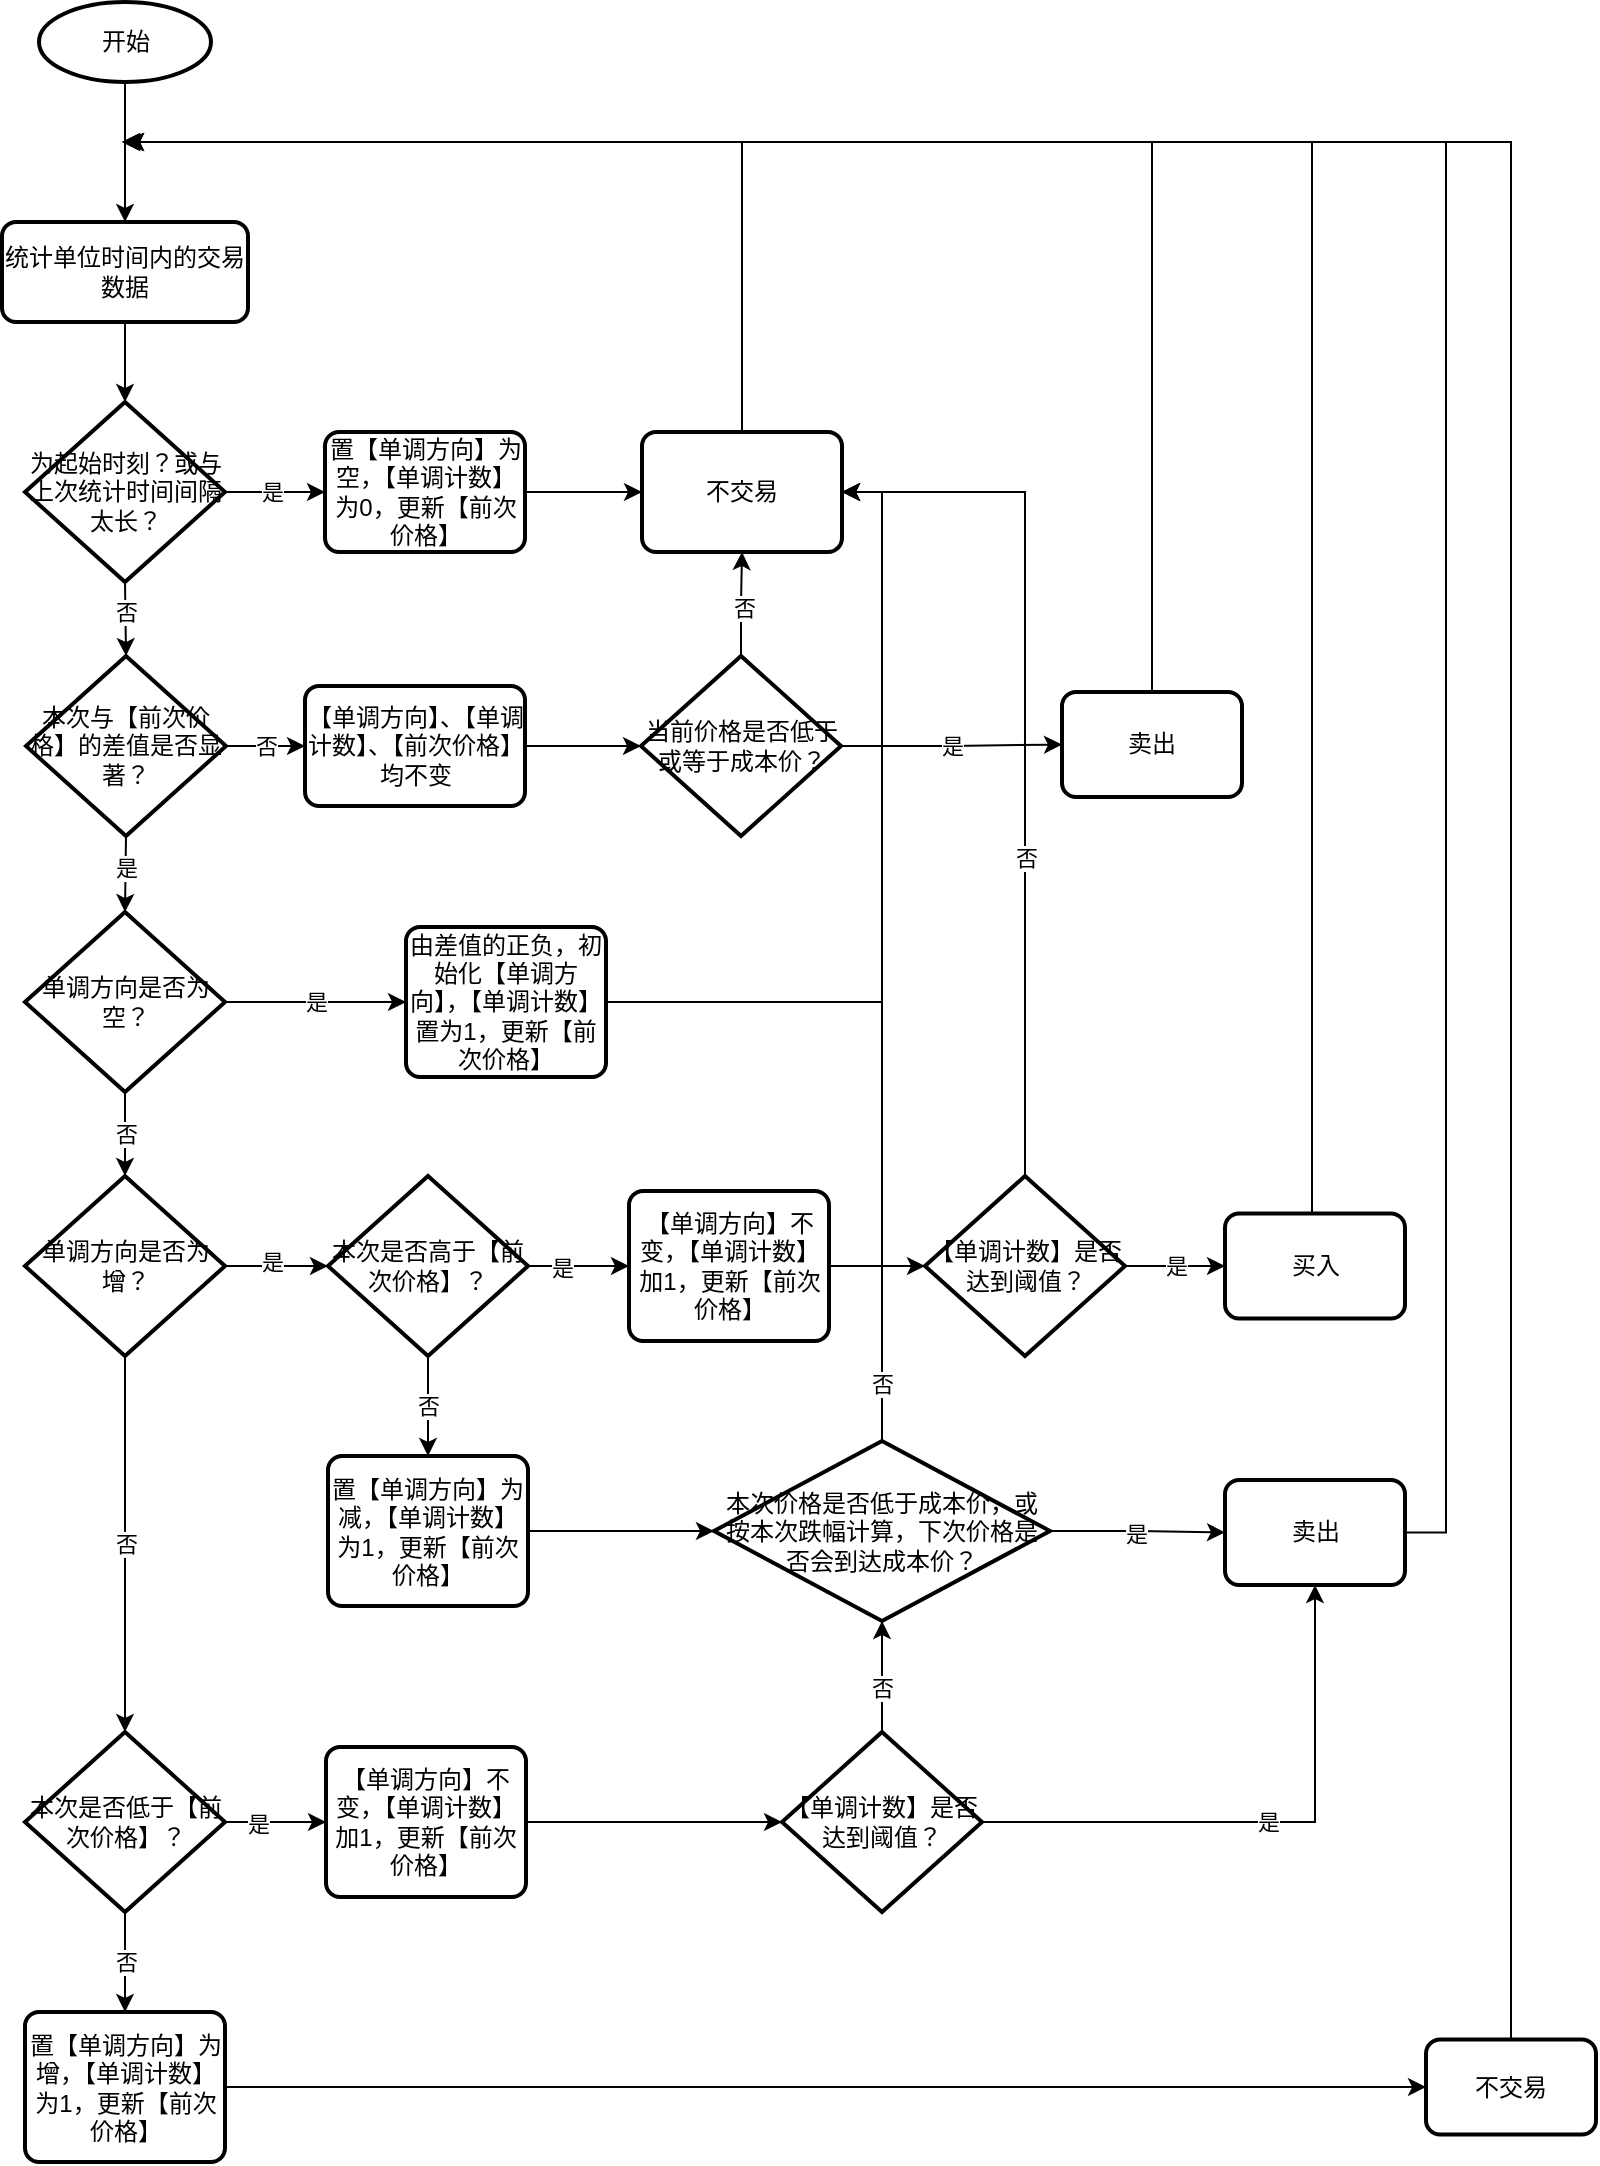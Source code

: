 <mxfile version="14.8.4" type="github">
  <diagram id="2ZFNNBM-ACg8ZISX8_SK" name="Page-1">
    <mxGraphModel dx="1121" dy="631" grid="1" gridSize="10" guides="1" tooltips="1" connect="1" arrows="1" fold="1" page="1" pageScale="1" pageWidth="827" pageHeight="1169" math="0" shadow="0">
      <root>
        <mxCell id="0" />
        <mxCell id="1" parent="0" />
        <mxCell id="_Ceq1OB2dmYE29qhMk_X-7" style="edgeStyle=orthogonalEdgeStyle;rounded=0;orthogonalLoop=1;jettySize=auto;html=1;exitX=0.5;exitY=1;exitDx=0;exitDy=0;exitPerimeter=0;" edge="1" parent="1" source="_Ceq1OB2dmYE29qhMk_X-1" target="_Ceq1OB2dmYE29qhMk_X-2">
          <mxGeometry relative="1" as="geometry" />
        </mxCell>
        <mxCell id="_Ceq1OB2dmYE29qhMk_X-1" value="开始" style="strokeWidth=2;html=1;shape=mxgraph.flowchart.start_1;whiteSpace=wrap;" vertex="1" parent="1">
          <mxGeometry x="36.5" y="40" width="86" height="40" as="geometry" />
        </mxCell>
        <mxCell id="_Ceq1OB2dmYE29qhMk_X-8" style="edgeStyle=orthogonalEdgeStyle;rounded=0;orthogonalLoop=1;jettySize=auto;html=1;exitX=0.5;exitY=1;exitDx=0;exitDy=0;entryX=0.5;entryY=0;entryDx=0;entryDy=0;entryPerimeter=0;" edge="1" parent="1" source="_Ceq1OB2dmYE29qhMk_X-2" target="_Ceq1OB2dmYE29qhMk_X-3">
          <mxGeometry relative="1" as="geometry" />
        </mxCell>
        <mxCell id="_Ceq1OB2dmYE29qhMk_X-2" value="统计单位时间内的交易数据" style="rounded=1;whiteSpace=wrap;html=1;absoluteArcSize=1;arcSize=14;strokeWidth=2;" vertex="1" parent="1">
          <mxGeometry x="18" y="150" width="123" height="50" as="geometry" />
        </mxCell>
        <mxCell id="_Ceq1OB2dmYE29qhMk_X-5" style="edgeStyle=orthogonalEdgeStyle;rounded=0;orthogonalLoop=1;jettySize=auto;html=1;exitX=1;exitY=0.5;exitDx=0;exitDy=0;exitPerimeter=0;entryX=0;entryY=0.5;entryDx=0;entryDy=0;" edge="1" parent="1" source="_Ceq1OB2dmYE29qhMk_X-3" target="_Ceq1OB2dmYE29qhMk_X-4">
          <mxGeometry relative="1" as="geometry" />
        </mxCell>
        <mxCell id="_Ceq1OB2dmYE29qhMk_X-9" value="是" style="edgeLabel;html=1;align=center;verticalAlign=middle;resizable=0;points=[];" vertex="1" connectable="0" parent="_Ceq1OB2dmYE29qhMk_X-5">
          <mxGeometry x="-0.057" relative="1" as="geometry">
            <mxPoint as="offset" />
          </mxGeometry>
        </mxCell>
        <mxCell id="_Ceq1OB2dmYE29qhMk_X-11" style="edgeStyle=orthogonalEdgeStyle;rounded=0;orthogonalLoop=1;jettySize=auto;html=1;exitX=0.5;exitY=1;exitDx=0;exitDy=0;exitPerimeter=0;entryX=0.5;entryY=0;entryDx=0;entryDy=0;entryPerimeter=0;" edge="1" parent="1" source="_Ceq1OB2dmYE29qhMk_X-3" target="_Ceq1OB2dmYE29qhMk_X-24">
          <mxGeometry relative="1" as="geometry" />
        </mxCell>
        <mxCell id="_Ceq1OB2dmYE29qhMk_X-12" value="否" style="edgeLabel;html=1;align=center;verticalAlign=middle;resizable=0;points=[];" vertex="1" connectable="0" parent="_Ceq1OB2dmYE29qhMk_X-11">
          <mxGeometry x="-0.2" relative="1" as="geometry">
            <mxPoint as="offset" />
          </mxGeometry>
        </mxCell>
        <mxCell id="_Ceq1OB2dmYE29qhMk_X-3" value="为起始时刻？或与上次统计时间间隔太长？" style="strokeWidth=2;html=1;shape=mxgraph.flowchart.decision;whiteSpace=wrap;" vertex="1" parent="1">
          <mxGeometry x="29.5" y="240" width="100" height="90" as="geometry" />
        </mxCell>
        <mxCell id="_Ceq1OB2dmYE29qhMk_X-6" style="edgeStyle=orthogonalEdgeStyle;rounded=0;orthogonalLoop=1;jettySize=auto;html=1;exitX=0.5;exitY=0;exitDx=0;exitDy=0;" edge="1" parent="1" source="_Ceq1OB2dmYE29qhMk_X-17">
          <mxGeometry relative="1" as="geometry">
            <mxPoint x="79.5" y="110" as="targetPoint" />
            <Array as="points">
              <mxPoint x="388" y="110" />
            </Array>
          </mxGeometry>
        </mxCell>
        <mxCell id="_Ceq1OB2dmYE29qhMk_X-18" style="edgeStyle=orthogonalEdgeStyle;rounded=0;orthogonalLoop=1;jettySize=auto;html=1;exitX=1;exitY=0.5;exitDx=0;exitDy=0;entryX=0;entryY=0.5;entryDx=0;entryDy=0;" edge="1" parent="1" source="_Ceq1OB2dmYE29qhMk_X-4" target="_Ceq1OB2dmYE29qhMk_X-17">
          <mxGeometry relative="1" as="geometry" />
        </mxCell>
        <mxCell id="_Ceq1OB2dmYE29qhMk_X-4" value="置【单调方向】为空，【单调计数】为0，更新【前次价格】" style="rounded=1;whiteSpace=wrap;html=1;absoluteArcSize=1;arcSize=14;strokeWidth=2;" vertex="1" parent="1">
          <mxGeometry x="179.5" y="255" width="100" height="60" as="geometry" />
        </mxCell>
        <mxCell id="_Ceq1OB2dmYE29qhMk_X-14" value="是" style="edgeStyle=orthogonalEdgeStyle;rounded=0;orthogonalLoop=1;jettySize=auto;html=1;exitX=1;exitY=0.5;exitDx=0;exitDy=0;exitPerimeter=0;entryX=0;entryY=0.5;entryDx=0;entryDy=0;" edge="1" parent="1" source="_Ceq1OB2dmYE29qhMk_X-10" target="_Ceq1OB2dmYE29qhMk_X-13">
          <mxGeometry relative="1" as="geometry">
            <mxPoint x="179.5" y="540" as="targetPoint" />
          </mxGeometry>
        </mxCell>
        <mxCell id="_Ceq1OB2dmYE29qhMk_X-102" value="否" style="edgeStyle=orthogonalEdgeStyle;rounded=0;orthogonalLoop=1;jettySize=auto;html=1;exitX=0.5;exitY=1;exitDx=0;exitDy=0;exitPerimeter=0;entryX=0.5;entryY=0;entryDx=0;entryDy=0;entryPerimeter=0;" edge="1" parent="1" source="_Ceq1OB2dmYE29qhMk_X-10" target="_Ceq1OB2dmYE29qhMk_X-22">
          <mxGeometry relative="1" as="geometry" />
        </mxCell>
        <mxCell id="_Ceq1OB2dmYE29qhMk_X-10" value="单调方向是否为空？" style="strokeWidth=2;html=1;shape=mxgraph.flowchart.decision;whiteSpace=wrap;" vertex="1" parent="1">
          <mxGeometry x="29.5" y="495" width="100" height="90" as="geometry" />
        </mxCell>
        <mxCell id="_Ceq1OB2dmYE29qhMk_X-19" style="edgeStyle=orthogonalEdgeStyle;rounded=0;orthogonalLoop=1;jettySize=auto;html=1;exitX=1;exitY=0.5;exitDx=0;exitDy=0;entryX=1;entryY=0.5;entryDx=0;entryDy=0;" edge="1" parent="1" source="_Ceq1OB2dmYE29qhMk_X-13" target="_Ceq1OB2dmYE29qhMk_X-17">
          <mxGeometry relative="1" as="geometry" />
        </mxCell>
        <mxCell id="_Ceq1OB2dmYE29qhMk_X-13" value="由差值的正负，初始化【单调方向】，【单调计数】置为1，更新【前次价格】" style="rounded=1;whiteSpace=wrap;html=1;absoluteArcSize=1;arcSize=14;strokeWidth=2;" vertex="1" parent="1">
          <mxGeometry x="220" y="502.5" width="100" height="75" as="geometry" />
        </mxCell>
        <mxCell id="_Ceq1OB2dmYE29qhMk_X-17" value="不交易" style="rounded=1;whiteSpace=wrap;html=1;absoluteArcSize=1;arcSize=14;strokeWidth=2;" vertex="1" parent="1">
          <mxGeometry x="338" y="255" width="100" height="60" as="geometry" />
        </mxCell>
        <mxCell id="_Ceq1OB2dmYE29qhMk_X-25" style="edgeStyle=orthogonalEdgeStyle;rounded=0;orthogonalLoop=1;jettySize=auto;html=1;exitX=1;exitY=0.5;exitDx=0;exitDy=0;exitPerimeter=0;entryX=0;entryY=0.5;entryDx=0;entryDy=0;entryPerimeter=0;" edge="1" parent="1" source="_Ceq1OB2dmYE29qhMk_X-22" target="_Ceq1OB2dmYE29qhMk_X-32">
          <mxGeometry relative="1" as="geometry">
            <mxPoint x="168" y="672" as="targetPoint" />
          </mxGeometry>
        </mxCell>
        <mxCell id="_Ceq1OB2dmYE29qhMk_X-27" value="是" style="edgeLabel;html=1;align=center;verticalAlign=middle;resizable=0;points=[];" vertex="1" connectable="0" parent="_Ceq1OB2dmYE29qhMk_X-25">
          <mxGeometry x="-0.1" y="-1" relative="1" as="geometry">
            <mxPoint y="-3" as="offset" />
          </mxGeometry>
        </mxCell>
        <mxCell id="_Ceq1OB2dmYE29qhMk_X-49" value="否" style="edgeStyle=orthogonalEdgeStyle;rounded=0;orthogonalLoop=1;jettySize=auto;html=1;exitX=0.5;exitY=1;exitDx=0;exitDy=0;exitPerimeter=0;entryX=0.5;entryY=0;entryDx=0;entryDy=0;entryPerimeter=0;" edge="1" parent="1" source="_Ceq1OB2dmYE29qhMk_X-22" target="_Ceq1OB2dmYE29qhMk_X-70">
          <mxGeometry relative="1" as="geometry">
            <mxPoint x="79.5" y="880" as="targetPoint" />
          </mxGeometry>
        </mxCell>
        <mxCell id="_Ceq1OB2dmYE29qhMk_X-22" value="单调方向是否为增？" style="strokeWidth=2;html=1;shape=mxgraph.flowchart.decision;whiteSpace=wrap;" vertex="1" parent="1">
          <mxGeometry x="29.5" y="627" width="100" height="90" as="geometry" />
        </mxCell>
        <mxCell id="_Ceq1OB2dmYE29qhMk_X-29" value="否" style="edgeStyle=orthogonalEdgeStyle;rounded=0;orthogonalLoop=1;jettySize=auto;html=1;exitX=1;exitY=0.5;exitDx=0;exitDy=0;exitPerimeter=0;entryX=0;entryY=0.5;entryDx=0;entryDy=0;" edge="1" parent="1" source="_Ceq1OB2dmYE29qhMk_X-24" target="_Ceq1OB2dmYE29qhMk_X-28">
          <mxGeometry relative="1" as="geometry" />
        </mxCell>
        <mxCell id="_Ceq1OB2dmYE29qhMk_X-50" style="edgeStyle=orthogonalEdgeStyle;rounded=0;orthogonalLoop=1;jettySize=auto;html=1;exitX=0.5;exitY=1;exitDx=0;exitDy=0;exitPerimeter=0;entryX=0.5;entryY=0;entryDx=0;entryDy=0;entryPerimeter=0;" edge="1" parent="1" source="_Ceq1OB2dmYE29qhMk_X-24" target="_Ceq1OB2dmYE29qhMk_X-10">
          <mxGeometry relative="1" as="geometry">
            <mxPoint x="140" y="487" as="sourcePoint" />
          </mxGeometry>
        </mxCell>
        <mxCell id="_Ceq1OB2dmYE29qhMk_X-51" value="是" style="edgeLabel;html=1;align=center;verticalAlign=middle;resizable=0;points=[];" vertex="1" connectable="0" parent="_Ceq1OB2dmYE29qhMk_X-50">
          <mxGeometry x="-0.081" y="1" relative="1" as="geometry">
            <mxPoint x="-1" y="-1" as="offset" />
          </mxGeometry>
        </mxCell>
        <mxCell id="_Ceq1OB2dmYE29qhMk_X-24" value="本次与【前次价格】的差值是否显著？" style="strokeWidth=2;html=1;shape=mxgraph.flowchart.decision;whiteSpace=wrap;" vertex="1" parent="1">
          <mxGeometry x="30" y="367" width="100" height="90" as="geometry" />
        </mxCell>
        <mxCell id="_Ceq1OB2dmYE29qhMk_X-31" style="edgeStyle=orthogonalEdgeStyle;rounded=0;orthogonalLoop=1;jettySize=auto;html=1;exitX=1;exitY=0.5;exitDx=0;exitDy=0;entryX=0;entryY=0.5;entryDx=0;entryDy=0;entryPerimeter=0;" edge="1" parent="1" source="_Ceq1OB2dmYE29qhMk_X-28" target="_Ceq1OB2dmYE29qhMk_X-95">
          <mxGeometry relative="1" as="geometry">
            <mxPoint x="448" y="290" as="targetPoint" />
          </mxGeometry>
        </mxCell>
        <mxCell id="_Ceq1OB2dmYE29qhMk_X-28" value="【单调方向】、【单调计数】、【前次价格】均不变" style="rounded=1;whiteSpace=wrap;html=1;absoluteArcSize=1;arcSize=14;strokeWidth=2;" vertex="1" parent="1">
          <mxGeometry x="169.5" y="382" width="110" height="60" as="geometry" />
        </mxCell>
        <mxCell id="_Ceq1OB2dmYE29qhMk_X-36" style="edgeStyle=orthogonalEdgeStyle;rounded=0;orthogonalLoop=1;jettySize=auto;html=1;exitX=1;exitY=0.5;exitDx=0;exitDy=0;exitPerimeter=0;entryX=0;entryY=0.5;entryDx=0;entryDy=0;" edge="1" parent="1" source="_Ceq1OB2dmYE29qhMk_X-32" target="_Ceq1OB2dmYE29qhMk_X-35">
          <mxGeometry relative="1" as="geometry" />
        </mxCell>
        <mxCell id="_Ceq1OB2dmYE29qhMk_X-37" value="是" style="edgeLabel;html=1;align=center;verticalAlign=middle;resizable=0;points=[];" vertex="1" connectable="0" parent="_Ceq1OB2dmYE29qhMk_X-36">
          <mxGeometry x="-0.346" y="-1" relative="1" as="geometry">
            <mxPoint as="offset" />
          </mxGeometry>
        </mxCell>
        <mxCell id="_Ceq1OB2dmYE29qhMk_X-46" value="否" style="edgeStyle=orthogonalEdgeStyle;rounded=0;orthogonalLoop=1;jettySize=auto;html=1;exitX=0.5;exitY=1;exitDx=0;exitDy=0;exitPerimeter=0;" edge="1" parent="1" source="_Ceq1OB2dmYE29qhMk_X-32" target="_Ceq1OB2dmYE29qhMk_X-45">
          <mxGeometry relative="1" as="geometry" />
        </mxCell>
        <mxCell id="_Ceq1OB2dmYE29qhMk_X-32" value="本次是否高于【前次价格】？" style="strokeWidth=2;html=1;shape=mxgraph.flowchart.decision;whiteSpace=wrap;" vertex="1" parent="1">
          <mxGeometry x="181" y="627" width="100" height="90" as="geometry" />
        </mxCell>
        <mxCell id="_Ceq1OB2dmYE29qhMk_X-39" value="" style="edgeStyle=orthogonalEdgeStyle;rounded=0;orthogonalLoop=1;jettySize=auto;html=1;exitX=1;exitY=0.5;exitDx=0;exitDy=0;entryX=0;entryY=0.5;entryDx=0;entryDy=0;entryPerimeter=0;" edge="1" parent="1" source="_Ceq1OB2dmYE29qhMk_X-35" target="_Ceq1OB2dmYE29qhMk_X-38">
          <mxGeometry relative="1" as="geometry" />
        </mxCell>
        <mxCell id="_Ceq1OB2dmYE29qhMk_X-35" value="【单调方向】不变，【单调计数】加1，更新【前次价格】" style="rounded=1;whiteSpace=wrap;html=1;absoluteArcSize=1;arcSize=14;strokeWidth=2;" vertex="1" parent="1">
          <mxGeometry x="331.5" y="634.5" width="100" height="75" as="geometry" />
        </mxCell>
        <mxCell id="_Ceq1OB2dmYE29qhMk_X-40" style="edgeStyle=orthogonalEdgeStyle;rounded=0;orthogonalLoop=1;jettySize=auto;html=1;exitX=0.5;exitY=0;exitDx=0;exitDy=0;exitPerimeter=0;entryX=1;entryY=0.5;entryDx=0;entryDy=0;" edge="1" parent="1" source="_Ceq1OB2dmYE29qhMk_X-38" target="_Ceq1OB2dmYE29qhMk_X-17">
          <mxGeometry relative="1" as="geometry" />
        </mxCell>
        <mxCell id="_Ceq1OB2dmYE29qhMk_X-41" value="否" style="edgeLabel;html=1;align=center;verticalAlign=middle;resizable=0;points=[];" vertex="1" connectable="0" parent="_Ceq1OB2dmYE29qhMk_X-40">
          <mxGeometry x="-0.264" y="-1" relative="1" as="geometry">
            <mxPoint x="-1" as="offset" />
          </mxGeometry>
        </mxCell>
        <mxCell id="_Ceq1OB2dmYE29qhMk_X-43" value="是" style="edgeStyle=orthogonalEdgeStyle;rounded=0;orthogonalLoop=1;jettySize=auto;html=1;exitX=1;exitY=0.5;exitDx=0;exitDy=0;exitPerimeter=0;entryX=0;entryY=0.5;entryDx=0;entryDy=0;" edge="1" parent="1" source="_Ceq1OB2dmYE29qhMk_X-38" target="_Ceq1OB2dmYE29qhMk_X-42">
          <mxGeometry relative="1" as="geometry" />
        </mxCell>
        <mxCell id="_Ceq1OB2dmYE29qhMk_X-38" value="【单调计数】是否达到阈值？" style="strokeWidth=2;html=1;shape=mxgraph.flowchart.decision;whiteSpace=wrap;" vertex="1" parent="1">
          <mxGeometry x="479.5" y="627" width="100" height="90" as="geometry" />
        </mxCell>
        <mxCell id="_Ceq1OB2dmYE29qhMk_X-44" style="edgeStyle=orthogonalEdgeStyle;rounded=0;orthogonalLoop=1;jettySize=auto;html=1;exitX=0.5;exitY=0;exitDx=0;exitDy=0;" edge="1" parent="1" source="_Ceq1OB2dmYE29qhMk_X-42">
          <mxGeometry relative="1" as="geometry">
            <mxPoint x="78" y="110" as="targetPoint" />
            <Array as="points">
              <mxPoint x="673" y="110" />
            </Array>
          </mxGeometry>
        </mxCell>
        <mxCell id="_Ceq1OB2dmYE29qhMk_X-42" value="买入" style="rounded=1;whiteSpace=wrap;html=1;absoluteArcSize=1;arcSize=14;strokeWidth=2;" vertex="1" parent="1">
          <mxGeometry x="629.5" y="645.75" width="90" height="52.5" as="geometry" />
        </mxCell>
        <mxCell id="_Ceq1OB2dmYE29qhMk_X-47" style="edgeStyle=orthogonalEdgeStyle;rounded=0;orthogonalLoop=1;jettySize=auto;html=1;exitX=0.5;exitY=0;exitDx=0;exitDy=0;entryX=1;entryY=0.5;entryDx=0;entryDy=0;exitPerimeter=0;" edge="1" parent="1" source="_Ceq1OB2dmYE29qhMk_X-78" target="_Ceq1OB2dmYE29qhMk_X-17">
          <mxGeometry relative="1" as="geometry">
            <mxPoint x="758" y="280" as="targetPoint" />
          </mxGeometry>
        </mxCell>
        <mxCell id="_Ceq1OB2dmYE29qhMk_X-81" value="否" style="edgeLabel;html=1;align=center;verticalAlign=middle;resizable=0;points=[];" vertex="1" connectable="0" parent="_Ceq1OB2dmYE29qhMk_X-47">
          <mxGeometry x="-0.784" relative="1" as="geometry">
            <mxPoint y="25" as="offset" />
          </mxGeometry>
        </mxCell>
        <mxCell id="_Ceq1OB2dmYE29qhMk_X-80" style="edgeStyle=orthogonalEdgeStyle;rounded=0;orthogonalLoop=1;jettySize=auto;html=1;exitX=1;exitY=0.5;exitDx=0;exitDy=0;entryX=0;entryY=0.5;entryDx=0;entryDy=0;entryPerimeter=0;" edge="1" parent="1" source="_Ceq1OB2dmYE29qhMk_X-45" target="_Ceq1OB2dmYE29qhMk_X-78">
          <mxGeometry relative="1" as="geometry" />
        </mxCell>
        <mxCell id="_Ceq1OB2dmYE29qhMk_X-45" value="置【单调方向】为减，【单调计数】为1，更新【前次价格】" style="rounded=1;whiteSpace=wrap;html=1;absoluteArcSize=1;arcSize=14;strokeWidth=2;" vertex="1" parent="1">
          <mxGeometry x="181" y="767" width="100" height="75" as="geometry" />
        </mxCell>
        <mxCell id="_Ceq1OB2dmYE29qhMk_X-67" style="edgeStyle=orthogonalEdgeStyle;rounded=0;orthogonalLoop=1;jettySize=auto;html=1;exitX=1;exitY=0.5;exitDx=0;exitDy=0;exitPerimeter=0;entryX=0;entryY=0.5;entryDx=0;entryDy=0;" edge="1" parent="1" source="_Ceq1OB2dmYE29qhMk_X-70" target="_Ceq1OB2dmYE29qhMk_X-72">
          <mxGeometry relative="1" as="geometry" />
        </mxCell>
        <mxCell id="_Ceq1OB2dmYE29qhMk_X-68" value="是" style="edgeLabel;html=1;align=center;verticalAlign=middle;resizable=0;points=[];" vertex="1" connectable="0" parent="_Ceq1OB2dmYE29qhMk_X-67">
          <mxGeometry x="-0.346" y="-1" relative="1" as="geometry">
            <mxPoint as="offset" />
          </mxGeometry>
        </mxCell>
        <mxCell id="_Ceq1OB2dmYE29qhMk_X-69" value="否" style="edgeStyle=orthogonalEdgeStyle;rounded=0;orthogonalLoop=1;jettySize=auto;html=1;exitX=0.5;exitY=1;exitDx=0;exitDy=0;exitPerimeter=0;" edge="1" parent="1" source="_Ceq1OB2dmYE29qhMk_X-70" target="_Ceq1OB2dmYE29qhMk_X-76">
          <mxGeometry relative="1" as="geometry" />
        </mxCell>
        <mxCell id="_Ceq1OB2dmYE29qhMk_X-70" value="本次是否低于【前次价格】？" style="strokeWidth=2;html=1;shape=mxgraph.flowchart.decision;whiteSpace=wrap;" vertex="1" parent="1">
          <mxGeometry x="29.5" y="905" width="100" height="90" as="geometry" />
        </mxCell>
        <mxCell id="_Ceq1OB2dmYE29qhMk_X-71" value="" style="edgeStyle=orthogonalEdgeStyle;rounded=0;orthogonalLoop=1;jettySize=auto;html=1;exitX=1;exitY=0.5;exitDx=0;exitDy=0;entryX=0;entryY=0.5;entryDx=0;entryDy=0;entryPerimeter=0;" edge="1" parent="1" source="_Ceq1OB2dmYE29qhMk_X-72" target="_Ceq1OB2dmYE29qhMk_X-74">
          <mxGeometry relative="1" as="geometry" />
        </mxCell>
        <mxCell id="_Ceq1OB2dmYE29qhMk_X-72" value="【单调方向】不变，【单调计数】加1，更新【前次价格】" style="rounded=1;whiteSpace=wrap;html=1;absoluteArcSize=1;arcSize=14;strokeWidth=2;" vertex="1" parent="1">
          <mxGeometry x="180" y="912.5" width="100" height="75" as="geometry" />
        </mxCell>
        <mxCell id="_Ceq1OB2dmYE29qhMk_X-73" value="否" style="edgeStyle=orthogonalEdgeStyle;rounded=0;orthogonalLoop=1;jettySize=auto;html=1;exitX=0.5;exitY=0;exitDx=0;exitDy=0;exitPerimeter=0;entryX=0.5;entryY=1;entryDx=0;entryDy=0;entryPerimeter=0;" edge="1" parent="1" source="_Ceq1OB2dmYE29qhMk_X-74" target="_Ceq1OB2dmYE29qhMk_X-78">
          <mxGeometry x="-0.188" relative="1" as="geometry">
            <mxPoint x="678" y="840" as="targetPoint" />
            <mxPoint as="offset" />
          </mxGeometry>
        </mxCell>
        <mxCell id="_Ceq1OB2dmYE29qhMk_X-87" value="是" style="edgeStyle=orthogonalEdgeStyle;rounded=0;orthogonalLoop=1;jettySize=auto;html=1;exitX=1;exitY=0.5;exitDx=0;exitDy=0;exitPerimeter=0;entryX=0.5;entryY=1;entryDx=0;entryDy=0;" edge="1" parent="1" source="_Ceq1OB2dmYE29qhMk_X-74" target="_Ceq1OB2dmYE29qhMk_X-82">
          <mxGeometry relative="1" as="geometry">
            <mxPoint x="479.5" y="950" as="targetPoint" />
          </mxGeometry>
        </mxCell>
        <mxCell id="_Ceq1OB2dmYE29qhMk_X-74" value="【单调计数】是否达到阈值？" style="strokeWidth=2;html=1;shape=mxgraph.flowchart.decision;whiteSpace=wrap;" vertex="1" parent="1">
          <mxGeometry x="408" y="905" width="100" height="90" as="geometry" />
        </mxCell>
        <mxCell id="_Ceq1OB2dmYE29qhMk_X-91" style="edgeStyle=orthogonalEdgeStyle;rounded=0;orthogonalLoop=1;jettySize=auto;html=1;exitX=1;exitY=0.5;exitDx=0;exitDy=0;" edge="1" parent="1" source="_Ceq1OB2dmYE29qhMk_X-76" target="_Ceq1OB2dmYE29qhMk_X-90">
          <mxGeometry relative="1" as="geometry" />
        </mxCell>
        <mxCell id="_Ceq1OB2dmYE29qhMk_X-76" value="置【单调方向】为增，【单调计数】为1，更新【前次价格】" style="rounded=1;whiteSpace=wrap;html=1;absoluteArcSize=1;arcSize=14;strokeWidth=2;" vertex="1" parent="1">
          <mxGeometry x="29.5" y="1045" width="100" height="75" as="geometry" />
        </mxCell>
        <mxCell id="_Ceq1OB2dmYE29qhMk_X-83" style="edgeStyle=orthogonalEdgeStyle;rounded=0;orthogonalLoop=1;jettySize=auto;html=1;exitX=1;exitY=0.5;exitDx=0;exitDy=0;exitPerimeter=0;entryX=0;entryY=0.5;entryDx=0;entryDy=0;" edge="1" parent="1" source="_Ceq1OB2dmYE29qhMk_X-78" target="_Ceq1OB2dmYE29qhMk_X-82">
          <mxGeometry relative="1" as="geometry" />
        </mxCell>
        <mxCell id="_Ceq1OB2dmYE29qhMk_X-84" value="是" style="edgeLabel;html=1;align=center;verticalAlign=middle;resizable=0;points=[];" vertex="1" connectable="0" parent="_Ceq1OB2dmYE29qhMk_X-83">
          <mxGeometry x="-0.035" relative="1" as="geometry">
            <mxPoint y="1" as="offset" />
          </mxGeometry>
        </mxCell>
        <mxCell id="_Ceq1OB2dmYE29qhMk_X-78" value="本次价格是否低于成本价，或按本次跌幅计算，下次价格是否会到达成本价？" style="strokeWidth=2;html=1;shape=mxgraph.flowchart.decision;whiteSpace=wrap;" vertex="1" parent="1">
          <mxGeometry x="374" y="759.5" width="168" height="90" as="geometry" />
        </mxCell>
        <mxCell id="_Ceq1OB2dmYE29qhMk_X-85" style="edgeStyle=orthogonalEdgeStyle;rounded=0;orthogonalLoop=1;jettySize=auto;html=1;exitX=1;exitY=0.5;exitDx=0;exitDy=0;" edge="1" parent="1" source="_Ceq1OB2dmYE29qhMk_X-82">
          <mxGeometry relative="1" as="geometry">
            <mxPoint x="78" y="110" as="targetPoint" />
            <Array as="points">
              <mxPoint x="740" y="805" />
              <mxPoint x="740" y="110" />
            </Array>
          </mxGeometry>
        </mxCell>
        <mxCell id="_Ceq1OB2dmYE29qhMk_X-82" value="卖出" style="rounded=1;whiteSpace=wrap;html=1;absoluteArcSize=1;arcSize=14;strokeWidth=2;" vertex="1" parent="1">
          <mxGeometry x="629.5" y="779" width="90" height="52.5" as="geometry" />
        </mxCell>
        <mxCell id="_Ceq1OB2dmYE29qhMk_X-94" style="edgeStyle=orthogonalEdgeStyle;rounded=0;orthogonalLoop=1;jettySize=auto;html=1;exitX=0.5;exitY=0;exitDx=0;exitDy=0;" edge="1" parent="1" source="_Ceq1OB2dmYE29qhMk_X-90">
          <mxGeometry relative="1" as="geometry">
            <mxPoint x="80" y="110" as="targetPoint" />
            <Array as="points">
              <mxPoint x="773" y="110" />
            </Array>
          </mxGeometry>
        </mxCell>
        <mxCell id="_Ceq1OB2dmYE29qhMk_X-90" value="不交易" style="rounded=1;whiteSpace=wrap;html=1;absoluteArcSize=1;arcSize=14;strokeWidth=2;" vertex="1" parent="1">
          <mxGeometry x="730" y="1058.75" width="85" height="47.5" as="geometry" />
        </mxCell>
        <mxCell id="_Ceq1OB2dmYE29qhMk_X-97" style="edgeStyle=orthogonalEdgeStyle;rounded=0;orthogonalLoop=1;jettySize=auto;html=1;exitX=0.5;exitY=0;exitDx=0;exitDy=0;exitPerimeter=0;" edge="1" parent="1" source="_Ceq1OB2dmYE29qhMk_X-95" target="_Ceq1OB2dmYE29qhMk_X-17">
          <mxGeometry relative="1" as="geometry" />
        </mxCell>
        <mxCell id="_Ceq1OB2dmYE29qhMk_X-98" value="否" style="edgeLabel;html=1;align=center;verticalAlign=middle;resizable=0;points=[];" vertex="1" connectable="0" parent="_Ceq1OB2dmYE29qhMk_X-97">
          <mxGeometry x="-0.086" relative="1" as="geometry">
            <mxPoint x="1" as="offset" />
          </mxGeometry>
        </mxCell>
        <mxCell id="_Ceq1OB2dmYE29qhMk_X-100" value="是" style="edgeStyle=orthogonalEdgeStyle;rounded=0;orthogonalLoop=1;jettySize=auto;html=1;exitX=1;exitY=0.5;exitDx=0;exitDy=0;exitPerimeter=0;" edge="1" parent="1" source="_Ceq1OB2dmYE29qhMk_X-95" target="_Ceq1OB2dmYE29qhMk_X-99">
          <mxGeometry relative="1" as="geometry" />
        </mxCell>
        <mxCell id="_Ceq1OB2dmYE29qhMk_X-95" value="当前价格是否低于或等于成本价？" style="strokeWidth=2;html=1;shape=mxgraph.flowchart.decision;whiteSpace=wrap;" vertex="1" parent="1">
          <mxGeometry x="337.5" y="367" width="100" height="90" as="geometry" />
        </mxCell>
        <mxCell id="_Ceq1OB2dmYE29qhMk_X-101" style="edgeStyle=orthogonalEdgeStyle;rounded=0;orthogonalLoop=1;jettySize=auto;html=1;exitX=0.5;exitY=0;exitDx=0;exitDy=0;" edge="1" parent="1" source="_Ceq1OB2dmYE29qhMk_X-99">
          <mxGeometry relative="1" as="geometry">
            <mxPoint x="80" y="110" as="targetPoint" />
            <Array as="points">
              <mxPoint x="593" y="110" />
            </Array>
          </mxGeometry>
        </mxCell>
        <mxCell id="_Ceq1OB2dmYE29qhMk_X-99" value="卖出" style="rounded=1;whiteSpace=wrap;html=1;absoluteArcSize=1;arcSize=14;strokeWidth=2;" vertex="1" parent="1">
          <mxGeometry x="548" y="385" width="90" height="52.5" as="geometry" />
        </mxCell>
      </root>
    </mxGraphModel>
  </diagram>
</mxfile>
